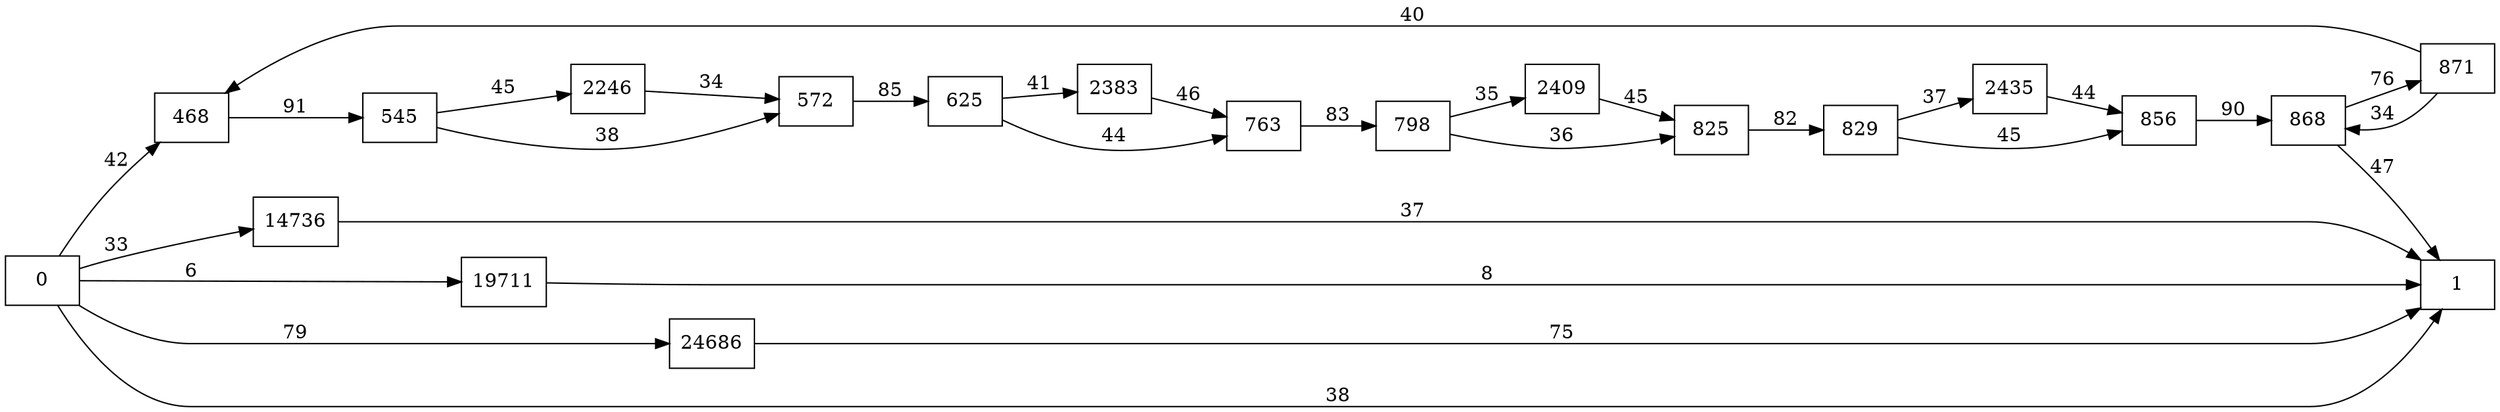 digraph {
	graph [rankdir=LR]
	node [shape=rectangle]
	468 -> 545 [label=91]
	545 -> 572 [label=38]
	545 -> 2246 [label=45]
	572 -> 625 [label=85]
	625 -> 763 [label=44]
	625 -> 2383 [label=41]
	763 -> 798 [label=83]
	798 -> 825 [label=36]
	798 -> 2409 [label=35]
	825 -> 829 [label=82]
	829 -> 856 [label=45]
	829 -> 2435 [label=37]
	856 -> 868 [label=90]
	868 -> 871 [label=76]
	868 -> 1 [label=47]
	871 -> 468 [label=40]
	871 -> 868 [label=34]
	2246 -> 572 [label=34]
	2383 -> 763 [label=46]
	2409 -> 825 [label=45]
	2435 -> 856 [label=44]
	14736 -> 1 [label=37]
	19711 -> 1 [label=8]
	24686 -> 1 [label=75]
	0 -> 468 [label=42]
	0 -> 1 [label=38]
	0 -> 14736 [label=33]
	0 -> 19711 [label=6]
	0 -> 24686 [label=79]
}
